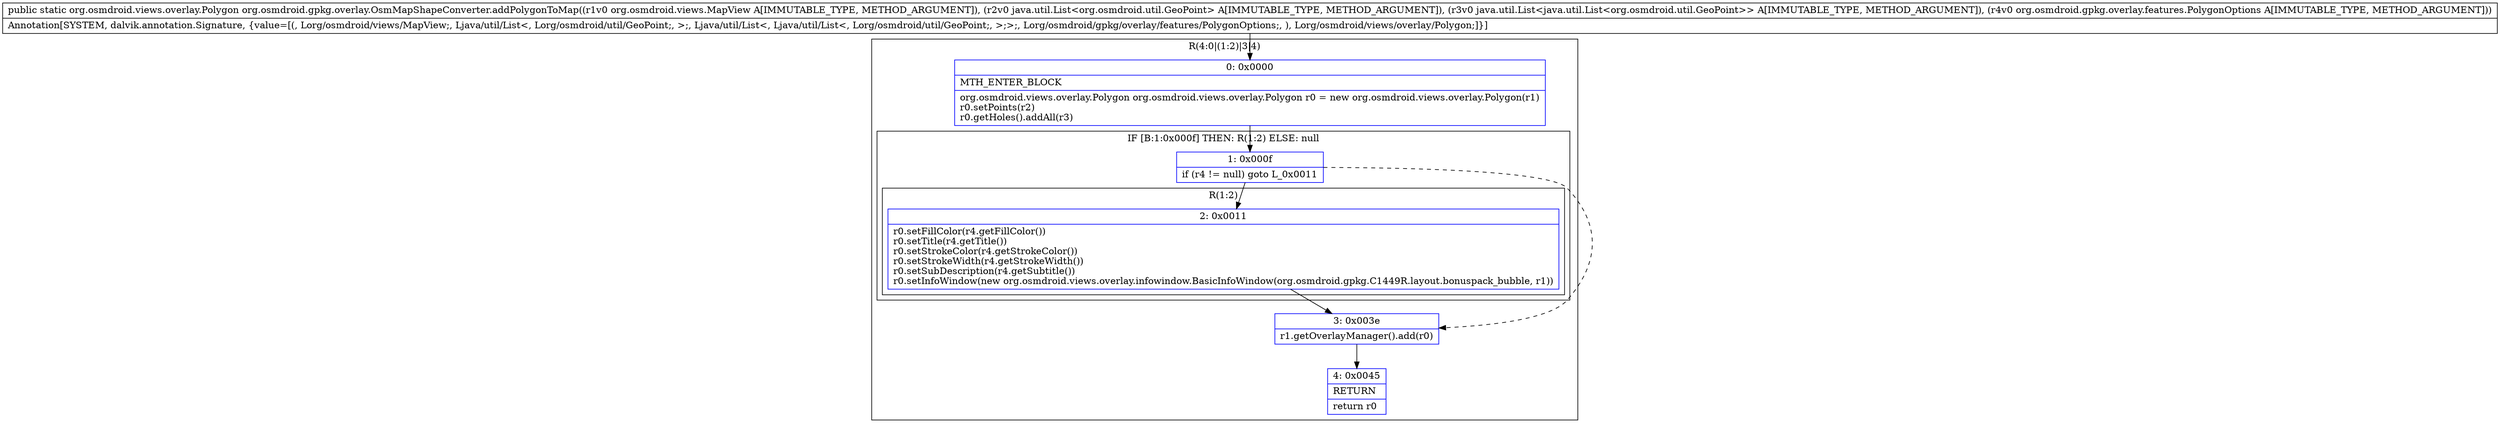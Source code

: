 digraph "CFG fororg.osmdroid.gpkg.overlay.OsmMapShapeConverter.addPolygonToMap(Lorg\/osmdroid\/views\/MapView;Ljava\/util\/List;Ljava\/util\/List;Lorg\/osmdroid\/gpkg\/overlay\/features\/PolygonOptions;)Lorg\/osmdroid\/views\/overlay\/Polygon;" {
subgraph cluster_Region_604065307 {
label = "R(4:0|(1:2)|3|4)";
node [shape=record,color=blue];
Node_0 [shape=record,label="{0\:\ 0x0000|MTH_ENTER_BLOCK\l|org.osmdroid.views.overlay.Polygon org.osmdroid.views.overlay.Polygon r0 = new org.osmdroid.views.overlay.Polygon(r1)\lr0.setPoints(r2)\lr0.getHoles().addAll(r3)\l}"];
subgraph cluster_IfRegion_765355580 {
label = "IF [B:1:0x000f] THEN: R(1:2) ELSE: null";
node [shape=record,color=blue];
Node_1 [shape=record,label="{1\:\ 0x000f|if (r4 != null) goto L_0x0011\l}"];
subgraph cluster_Region_233424750 {
label = "R(1:2)";
node [shape=record,color=blue];
Node_2 [shape=record,label="{2\:\ 0x0011|r0.setFillColor(r4.getFillColor())\lr0.setTitle(r4.getTitle())\lr0.setStrokeColor(r4.getStrokeColor())\lr0.setStrokeWidth(r4.getStrokeWidth())\lr0.setSubDescription(r4.getSubtitle())\lr0.setInfoWindow(new org.osmdroid.views.overlay.infowindow.BasicInfoWindow(org.osmdroid.gpkg.C1449R.layout.bonuspack_bubble, r1))\l}"];
}
}
Node_3 [shape=record,label="{3\:\ 0x003e|r1.getOverlayManager().add(r0)\l}"];
Node_4 [shape=record,label="{4\:\ 0x0045|RETURN\l|return r0\l}"];
}
MethodNode[shape=record,label="{public static org.osmdroid.views.overlay.Polygon org.osmdroid.gpkg.overlay.OsmMapShapeConverter.addPolygonToMap((r1v0 org.osmdroid.views.MapView A[IMMUTABLE_TYPE, METHOD_ARGUMENT]), (r2v0 java.util.List\<org.osmdroid.util.GeoPoint\> A[IMMUTABLE_TYPE, METHOD_ARGUMENT]), (r3v0 java.util.List\<java.util.List\<org.osmdroid.util.GeoPoint\>\> A[IMMUTABLE_TYPE, METHOD_ARGUMENT]), (r4v0 org.osmdroid.gpkg.overlay.features.PolygonOptions A[IMMUTABLE_TYPE, METHOD_ARGUMENT]))  | Annotation[SYSTEM, dalvik.annotation.Signature, \{value=[(, Lorg\/osmdroid\/views\/MapView;, Ljava\/util\/List\<, Lorg\/osmdroid\/util\/GeoPoint;, \>;, Ljava\/util\/List\<, Ljava\/util\/List\<, Lorg\/osmdroid\/util\/GeoPoint;, \>;\>;, Lorg\/osmdroid\/gpkg\/overlay\/features\/PolygonOptions;, ), Lorg\/osmdroid\/views\/overlay\/Polygon;]\}]\l}"];
MethodNode -> Node_0;
Node_0 -> Node_1;
Node_1 -> Node_2;
Node_1 -> Node_3[style=dashed];
Node_2 -> Node_3;
Node_3 -> Node_4;
}

